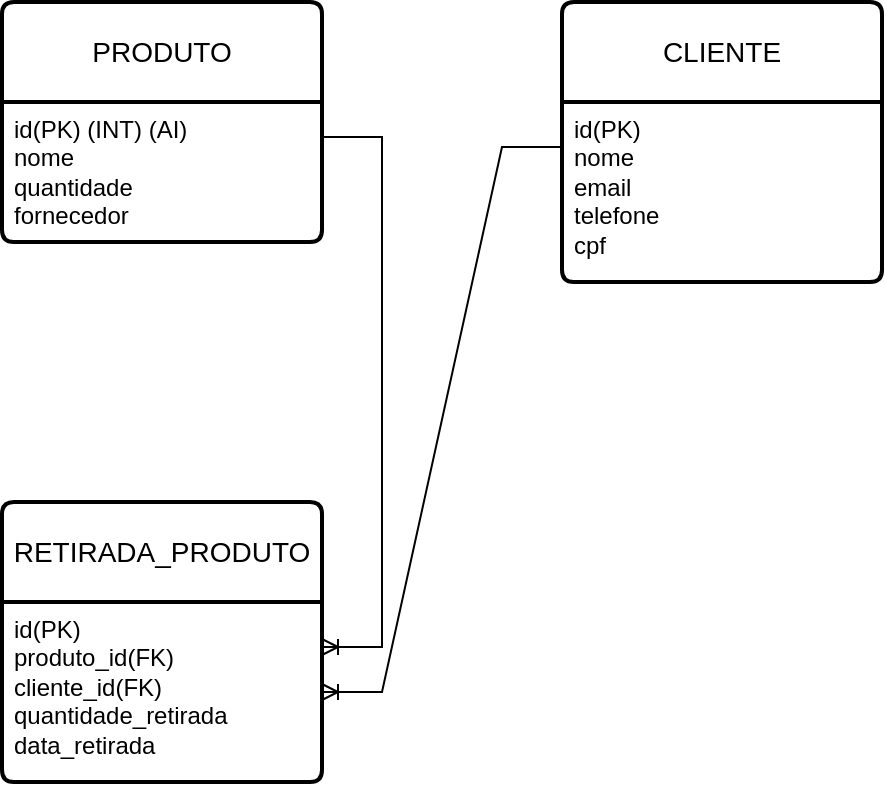 <mxfile version="26.1.1">
  <diagram id="R2lEEEUBdFMjLlhIrx00" name="Page-1">
    <mxGraphModel dx="880" dy="482" grid="1" gridSize="10" guides="1" tooltips="1" connect="1" arrows="1" fold="1" page="1" pageScale="1" pageWidth="850" pageHeight="1100" math="0" shadow="0" extFonts="Permanent Marker^https://fonts.googleapis.com/css?family=Permanent+Marker">
      <root>
        <mxCell id="0" />
        <mxCell id="1" parent="0" />
        <mxCell id="KBUT5t56se8aCVCM6UhC-1" value="PRODUTO" style="swimlane;childLayout=stackLayout;horizontal=1;startSize=50;horizontalStack=0;rounded=1;fontSize=14;fontStyle=0;strokeWidth=2;resizeParent=0;resizeLast=1;shadow=0;dashed=0;align=center;arcSize=4;whiteSpace=wrap;html=1;" vertex="1" parent="1">
          <mxGeometry x="90" y="180" width="160" height="120" as="geometry" />
        </mxCell>
        <mxCell id="KBUT5t56se8aCVCM6UhC-2" value="id(PK) (INT) (AI)&lt;br&gt;nome&lt;br&gt;&lt;div&gt;quantidade&lt;/div&gt;&lt;div&gt;fornecedor&lt;/div&gt;" style="align=left;strokeColor=none;fillColor=none;spacingLeft=4;spacingRight=4;fontSize=12;verticalAlign=top;resizable=0;rotatable=0;part=1;html=1;whiteSpace=wrap;" vertex="1" parent="KBUT5t56se8aCVCM6UhC-1">
          <mxGeometry y="50" width="160" height="70" as="geometry" />
        </mxCell>
        <mxCell id="KBUT5t56se8aCVCM6UhC-4" value="CLIENTE" style="swimlane;childLayout=stackLayout;horizontal=1;startSize=50;horizontalStack=0;rounded=1;fontSize=14;fontStyle=0;strokeWidth=2;resizeParent=0;resizeLast=1;shadow=0;dashed=0;align=center;arcSize=4;whiteSpace=wrap;html=1;" vertex="1" parent="1">
          <mxGeometry x="370" y="180" width="160" height="140" as="geometry" />
        </mxCell>
        <mxCell id="KBUT5t56se8aCVCM6UhC-5" value="id(PK)&lt;br&gt;nome&lt;br&gt;&lt;div&gt;email&lt;/div&gt;&lt;div&gt;telefone&lt;/div&gt;&lt;div&gt;cpf&lt;/div&gt;" style="align=left;strokeColor=none;fillColor=none;spacingLeft=4;spacingRight=4;fontSize=12;verticalAlign=top;resizable=0;rotatable=0;part=1;html=1;whiteSpace=wrap;" vertex="1" parent="KBUT5t56se8aCVCM6UhC-4">
          <mxGeometry y="50" width="160" height="90" as="geometry" />
        </mxCell>
        <mxCell id="KBUT5t56se8aCVCM6UhC-6" value="&lt;div&gt;RETIRADA_PRODUTO&lt;/div&gt;" style="swimlane;childLayout=stackLayout;horizontal=1;startSize=50;horizontalStack=0;rounded=1;fontSize=14;fontStyle=0;strokeWidth=2;resizeParent=0;resizeLast=1;shadow=0;dashed=0;align=center;arcSize=4;whiteSpace=wrap;html=1;" vertex="1" parent="1">
          <mxGeometry x="90" y="430" width="160" height="140" as="geometry" />
        </mxCell>
        <mxCell id="KBUT5t56se8aCVCM6UhC-7" value="&lt;div&gt;id(PK)&lt;/div&gt;&lt;div&gt;produto_id(FK)&lt;/div&gt;&lt;div&gt;cliente_id(FK)&lt;/div&gt;&lt;div&gt;quantidade_retirada&lt;/div&gt;&lt;div&gt;data_retirada&lt;/div&gt;" style="align=left;strokeColor=none;fillColor=none;spacingLeft=4;spacingRight=4;fontSize=12;verticalAlign=top;resizable=0;rotatable=0;part=1;html=1;whiteSpace=wrap;" vertex="1" parent="KBUT5t56se8aCVCM6UhC-6">
          <mxGeometry y="50" width="160" height="90" as="geometry" />
        </mxCell>
        <mxCell id="KBUT5t56se8aCVCM6UhC-9" value="" style="edgeStyle=entityRelationEdgeStyle;fontSize=12;html=1;endArrow=ERoneToMany;rounded=0;exitX=0;exitY=0.25;exitDx=0;exitDy=0;entryX=1;entryY=0.5;entryDx=0;entryDy=0;" edge="1" parent="1" source="KBUT5t56se8aCVCM6UhC-5" target="KBUT5t56se8aCVCM6UhC-7">
          <mxGeometry width="100" height="100" relative="1" as="geometry">
            <mxPoint x="455" y="420" as="sourcePoint" />
            <mxPoint x="280" y="555" as="targetPoint" />
            <Array as="points">
              <mxPoint x="450" y="600" />
              <mxPoint x="400" y="510" />
              <mxPoint x="440" y="500" />
            </Array>
          </mxGeometry>
        </mxCell>
        <mxCell id="KBUT5t56se8aCVCM6UhC-10" value="" style="edgeStyle=entityRelationEdgeStyle;fontSize=12;html=1;endArrow=ERoneToMany;rounded=0;entryX=1;entryY=0.25;entryDx=0;entryDy=0;exitX=1;exitY=0.25;exitDx=0;exitDy=0;" edge="1" parent="1" source="KBUT5t56se8aCVCM6UhC-2" target="KBUT5t56se8aCVCM6UhC-7">
          <mxGeometry width="100" height="100" relative="1" as="geometry">
            <mxPoint x="370" y="430" as="sourcePoint" />
            <mxPoint x="470" y="330" as="targetPoint" />
          </mxGeometry>
        </mxCell>
      </root>
    </mxGraphModel>
  </diagram>
</mxfile>
